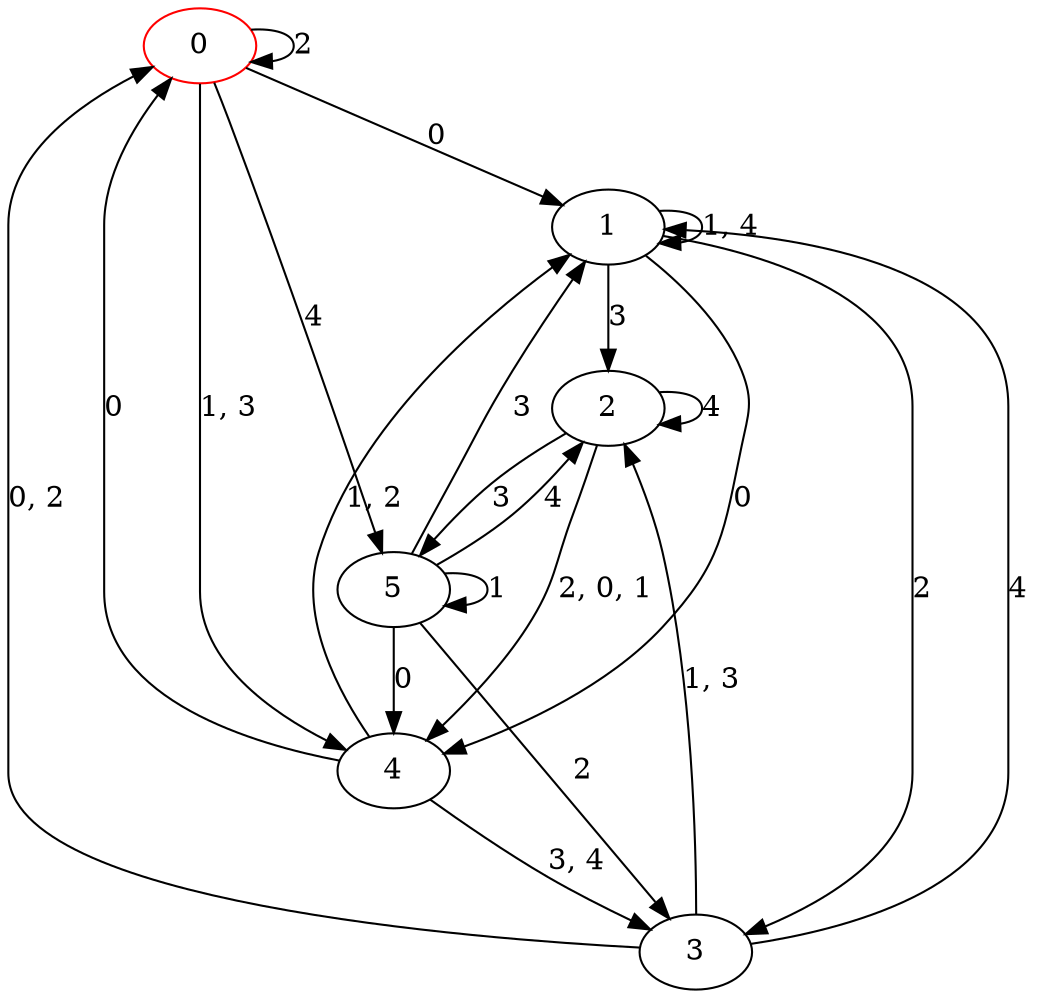 digraph g {
0 [label= "0"] [color="red"];
1 [label= "1"];
2 [label= "2"];
3 [label= "3"];
4 [label= "4"];
5 [label= "5"];
0 -> 1[label= "0"];
0 -> 0[label= "2"];
0 -> 5[label= "4"];
1 -> 4[label= "0"];
1 -> 3[label= "2"];
1 -> 2[label= "3"];
2 -> 5[label= "3"];
2 -> 2[label= "4"];
3 -> 1[label= "4"];
4 -> 0[label= "0"];
5 -> 4[label= "0"];
5 -> 5[label= "1"];
5 -> 3[label= "2"];
5 -> 1[label= "3"];
5 -> 2[label= "4"];
0 -> 4[label= "1, 3"];
1 -> 1[label= "1, 4"];
2 -> 4[label= "2, 0, 1"];
3 -> 0[label= "0, 2"];
3 -> 2[label= "1, 3"];
4 -> 1[label= "1, 2"];
4 -> 3[label= "3, 4"];
}
